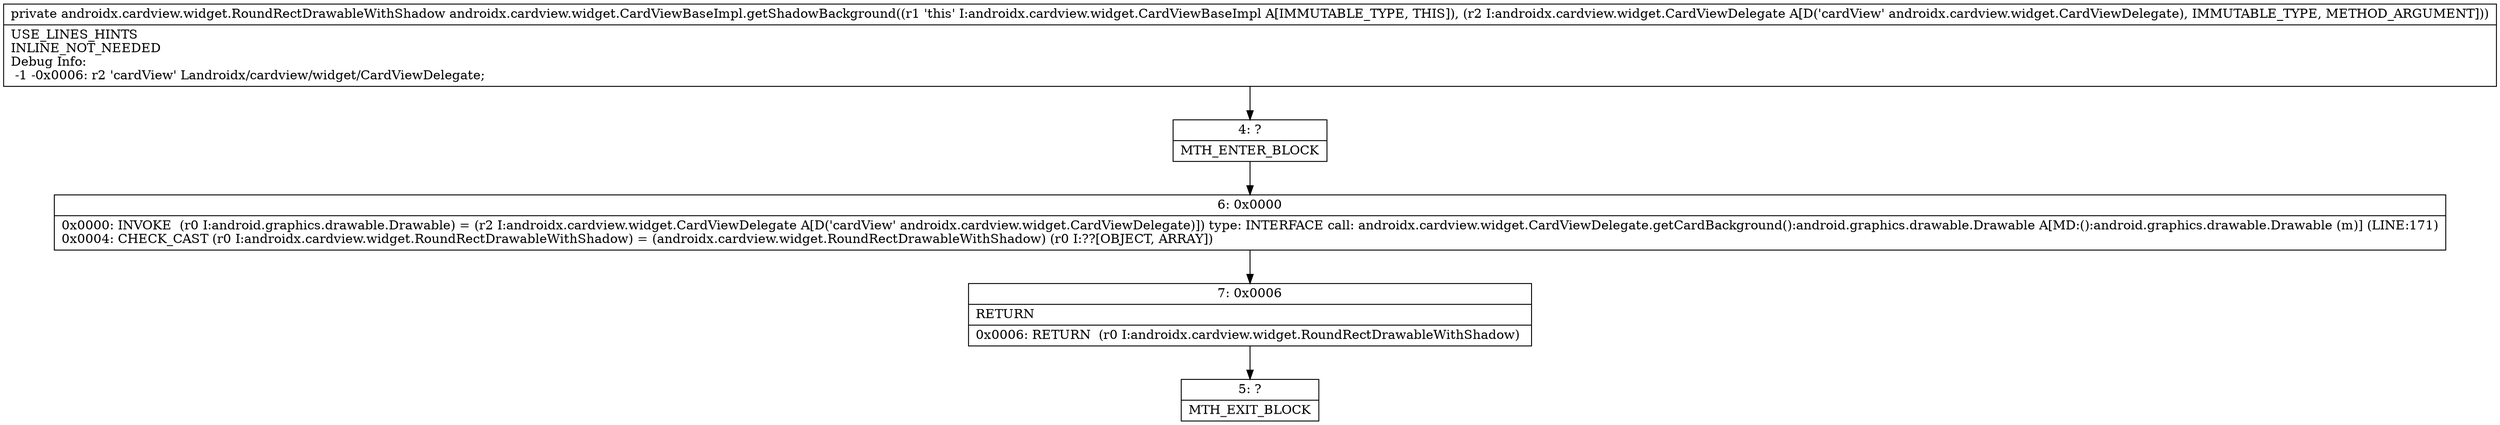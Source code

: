 digraph "CFG forandroidx.cardview.widget.CardViewBaseImpl.getShadowBackground(Landroidx\/cardview\/widget\/CardViewDelegate;)Landroidx\/cardview\/widget\/RoundRectDrawableWithShadow;" {
Node_4 [shape=record,label="{4\:\ ?|MTH_ENTER_BLOCK\l}"];
Node_6 [shape=record,label="{6\:\ 0x0000|0x0000: INVOKE  (r0 I:android.graphics.drawable.Drawable) = (r2 I:androidx.cardview.widget.CardViewDelegate A[D('cardView' androidx.cardview.widget.CardViewDelegate)]) type: INTERFACE call: androidx.cardview.widget.CardViewDelegate.getCardBackground():android.graphics.drawable.Drawable A[MD:():android.graphics.drawable.Drawable (m)] (LINE:171)\l0x0004: CHECK_CAST (r0 I:androidx.cardview.widget.RoundRectDrawableWithShadow) = (androidx.cardview.widget.RoundRectDrawableWithShadow) (r0 I:??[OBJECT, ARRAY]) \l}"];
Node_7 [shape=record,label="{7\:\ 0x0006|RETURN\l|0x0006: RETURN  (r0 I:androidx.cardview.widget.RoundRectDrawableWithShadow) \l}"];
Node_5 [shape=record,label="{5\:\ ?|MTH_EXIT_BLOCK\l}"];
MethodNode[shape=record,label="{private androidx.cardview.widget.RoundRectDrawableWithShadow androidx.cardview.widget.CardViewBaseImpl.getShadowBackground((r1 'this' I:androidx.cardview.widget.CardViewBaseImpl A[IMMUTABLE_TYPE, THIS]), (r2 I:androidx.cardview.widget.CardViewDelegate A[D('cardView' androidx.cardview.widget.CardViewDelegate), IMMUTABLE_TYPE, METHOD_ARGUMENT]))  | USE_LINES_HINTS\lINLINE_NOT_NEEDED\lDebug Info:\l  \-1 \-0x0006: r2 'cardView' Landroidx\/cardview\/widget\/CardViewDelegate;\l}"];
MethodNode -> Node_4;Node_4 -> Node_6;
Node_6 -> Node_7;
Node_7 -> Node_5;
}

